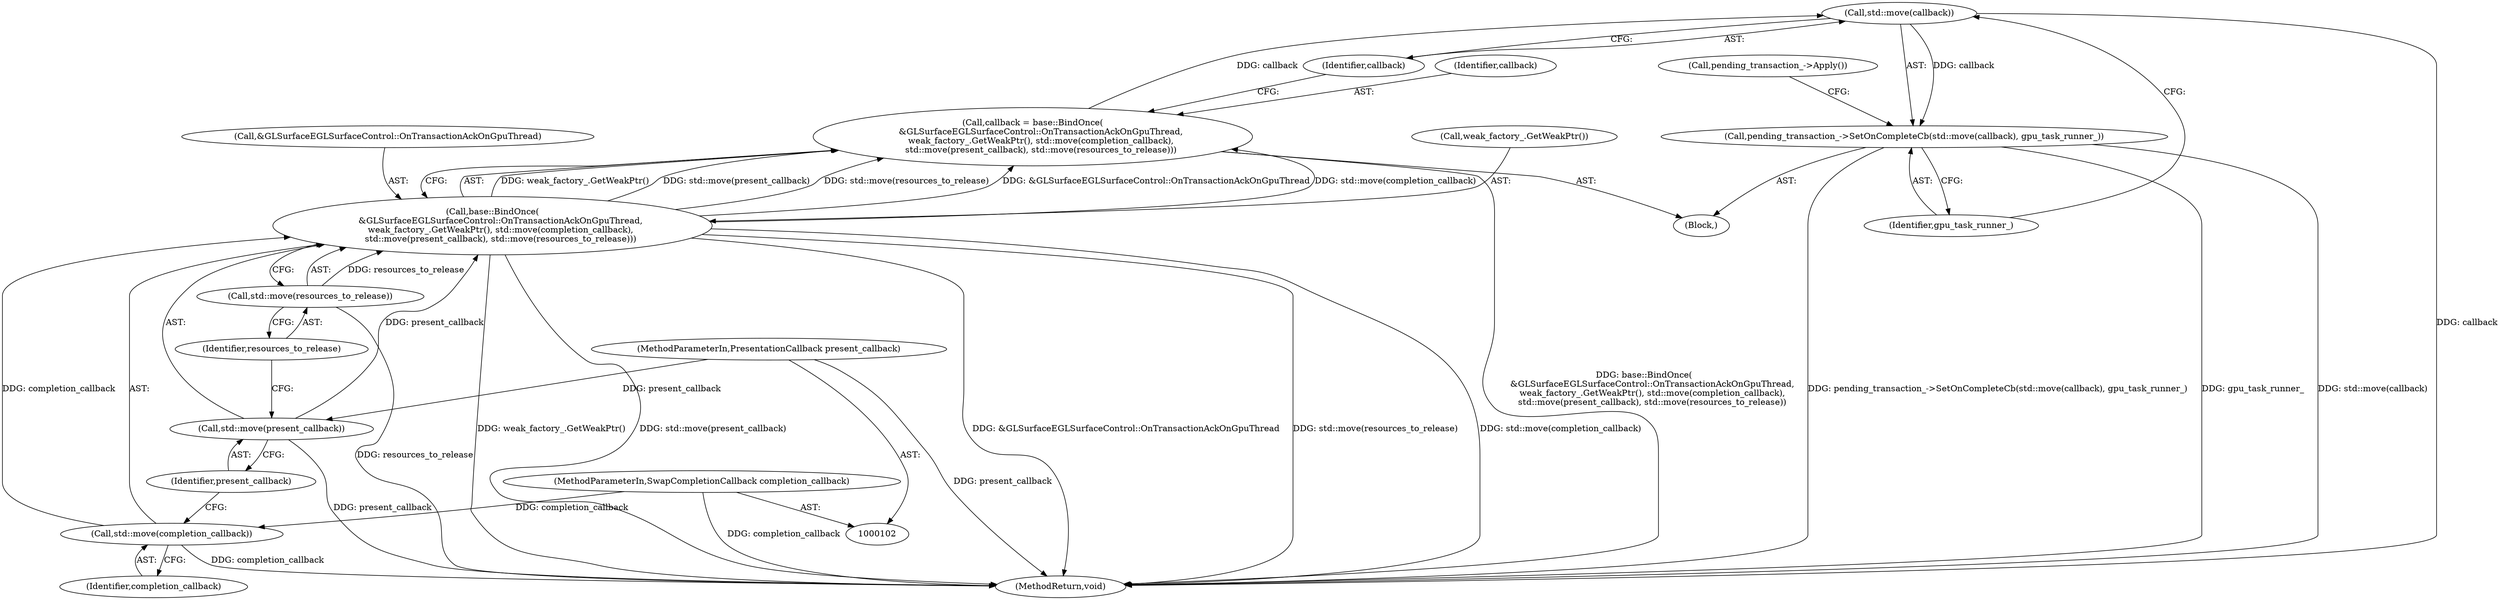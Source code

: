 digraph "0_Chrome_4afb628e068367d5b73440537555902cd12416f8_3@API" {
"1000170" [label="(Call,std::move(callback))"];
"1000157" [label="(Call,callback = base::BindOnce(\n      &GLSurfaceEGLSurfaceControl::OnTransactionAckOnGpuThread,\n      weak_factory_.GetWeakPtr(), std::move(completion_callback),\n      std::move(present_callback), std::move(resources_to_release)))"];
"1000159" [label="(Call,base::BindOnce(\n      &GLSurfaceEGLSurfaceControl::OnTransactionAckOnGpuThread,\n      weak_factory_.GetWeakPtr(), std::move(completion_callback),\n      std::move(present_callback), std::move(resources_to_release)))"];
"1000163" [label="(Call,std::move(completion_callback))"];
"1000104" [label="(MethodParameterIn,SwapCompletionCallback completion_callback)"];
"1000165" [label="(Call,std::move(present_callback))"];
"1000105" [label="(MethodParameterIn,PresentationCallback present_callback)"];
"1000167" [label="(Call,std::move(resources_to_release))"];
"1000169" [label="(Call,pending_transaction_->SetOnCompleteCb(std::move(callback), gpu_task_runner_))"];
"1000171" [label="(Identifier,callback)"];
"1000160" [label="(Call,&GLSurfaceEGLSurfaceControl::OnTransactionAckOnGpuThread)"];
"1000162" [label="(Call,weak_factory_.GetWeakPtr())"];
"1000167" [label="(Call,std::move(resources_to_release))"];
"1000165" [label="(Call,std::move(present_callback))"];
"1000164" [label="(Identifier,completion_callback)"];
"1000157" [label="(Call,callback = base::BindOnce(\n      &GLSurfaceEGLSurfaceControl::OnTransactionAckOnGpuThread,\n      weak_factory_.GetWeakPtr(), std::move(completion_callback),\n      std::move(present_callback), std::move(resources_to_release)))"];
"1000105" [label="(MethodParameterIn,PresentationCallback present_callback)"];
"1000159" [label="(Call,base::BindOnce(\n      &GLSurfaceEGLSurfaceControl::OnTransactionAckOnGpuThread,\n      weak_factory_.GetWeakPtr(), std::move(completion_callback),\n      std::move(present_callback), std::move(resources_to_release)))"];
"1000163" [label="(Call,std::move(completion_callback))"];
"1000170" [label="(Call,std::move(callback))"];
"1000166" [label="(Identifier,present_callback)"];
"1000104" [label="(MethodParameterIn,SwapCompletionCallback completion_callback)"];
"1000106" [label="(Block,)"];
"1000173" [label="(Call,pending_transaction_->Apply())"];
"1000183" [label="(MethodReturn,void)"];
"1000158" [label="(Identifier,callback)"];
"1000169" [label="(Call,pending_transaction_->SetOnCompleteCb(std::move(callback), gpu_task_runner_))"];
"1000172" [label="(Identifier,gpu_task_runner_)"];
"1000168" [label="(Identifier,resources_to_release)"];
"1000170" -> "1000169"  [label="AST: "];
"1000170" -> "1000171"  [label="CFG: "];
"1000171" -> "1000170"  [label="AST: "];
"1000172" -> "1000170"  [label="CFG: "];
"1000170" -> "1000183"  [label="DDG: callback"];
"1000170" -> "1000169"  [label="DDG: callback"];
"1000157" -> "1000170"  [label="DDG: callback"];
"1000157" -> "1000106"  [label="AST: "];
"1000157" -> "1000159"  [label="CFG: "];
"1000158" -> "1000157"  [label="AST: "];
"1000159" -> "1000157"  [label="AST: "];
"1000171" -> "1000157"  [label="CFG: "];
"1000157" -> "1000183"  [label="DDG: base::BindOnce(\n      &GLSurfaceEGLSurfaceControl::OnTransactionAckOnGpuThread,\n      weak_factory_.GetWeakPtr(), std::move(completion_callback),\n      std::move(present_callback), std::move(resources_to_release))"];
"1000159" -> "1000157"  [label="DDG: weak_factory_.GetWeakPtr()"];
"1000159" -> "1000157"  [label="DDG: std::move(present_callback)"];
"1000159" -> "1000157"  [label="DDG: std::move(resources_to_release)"];
"1000159" -> "1000157"  [label="DDG: &GLSurfaceEGLSurfaceControl::OnTransactionAckOnGpuThread"];
"1000159" -> "1000157"  [label="DDG: std::move(completion_callback)"];
"1000159" -> "1000167"  [label="CFG: "];
"1000160" -> "1000159"  [label="AST: "];
"1000162" -> "1000159"  [label="AST: "];
"1000163" -> "1000159"  [label="AST: "];
"1000165" -> "1000159"  [label="AST: "];
"1000167" -> "1000159"  [label="AST: "];
"1000159" -> "1000183"  [label="DDG: &GLSurfaceEGLSurfaceControl::OnTransactionAckOnGpuThread"];
"1000159" -> "1000183"  [label="DDG: std::move(resources_to_release)"];
"1000159" -> "1000183"  [label="DDG: std::move(completion_callback)"];
"1000159" -> "1000183"  [label="DDG: weak_factory_.GetWeakPtr()"];
"1000159" -> "1000183"  [label="DDG: std::move(present_callback)"];
"1000163" -> "1000159"  [label="DDG: completion_callback"];
"1000165" -> "1000159"  [label="DDG: present_callback"];
"1000167" -> "1000159"  [label="DDG: resources_to_release"];
"1000163" -> "1000164"  [label="CFG: "];
"1000164" -> "1000163"  [label="AST: "];
"1000166" -> "1000163"  [label="CFG: "];
"1000163" -> "1000183"  [label="DDG: completion_callback"];
"1000104" -> "1000163"  [label="DDG: completion_callback"];
"1000104" -> "1000102"  [label="AST: "];
"1000104" -> "1000183"  [label="DDG: completion_callback"];
"1000165" -> "1000166"  [label="CFG: "];
"1000166" -> "1000165"  [label="AST: "];
"1000168" -> "1000165"  [label="CFG: "];
"1000165" -> "1000183"  [label="DDG: present_callback"];
"1000105" -> "1000165"  [label="DDG: present_callback"];
"1000105" -> "1000102"  [label="AST: "];
"1000105" -> "1000183"  [label="DDG: present_callback"];
"1000167" -> "1000168"  [label="CFG: "];
"1000168" -> "1000167"  [label="AST: "];
"1000167" -> "1000183"  [label="DDG: resources_to_release"];
"1000169" -> "1000106"  [label="AST: "];
"1000169" -> "1000172"  [label="CFG: "];
"1000172" -> "1000169"  [label="AST: "];
"1000173" -> "1000169"  [label="CFG: "];
"1000169" -> "1000183"  [label="DDG: pending_transaction_->SetOnCompleteCb(std::move(callback), gpu_task_runner_)"];
"1000169" -> "1000183"  [label="DDG: gpu_task_runner_"];
"1000169" -> "1000183"  [label="DDG: std::move(callback)"];
}
